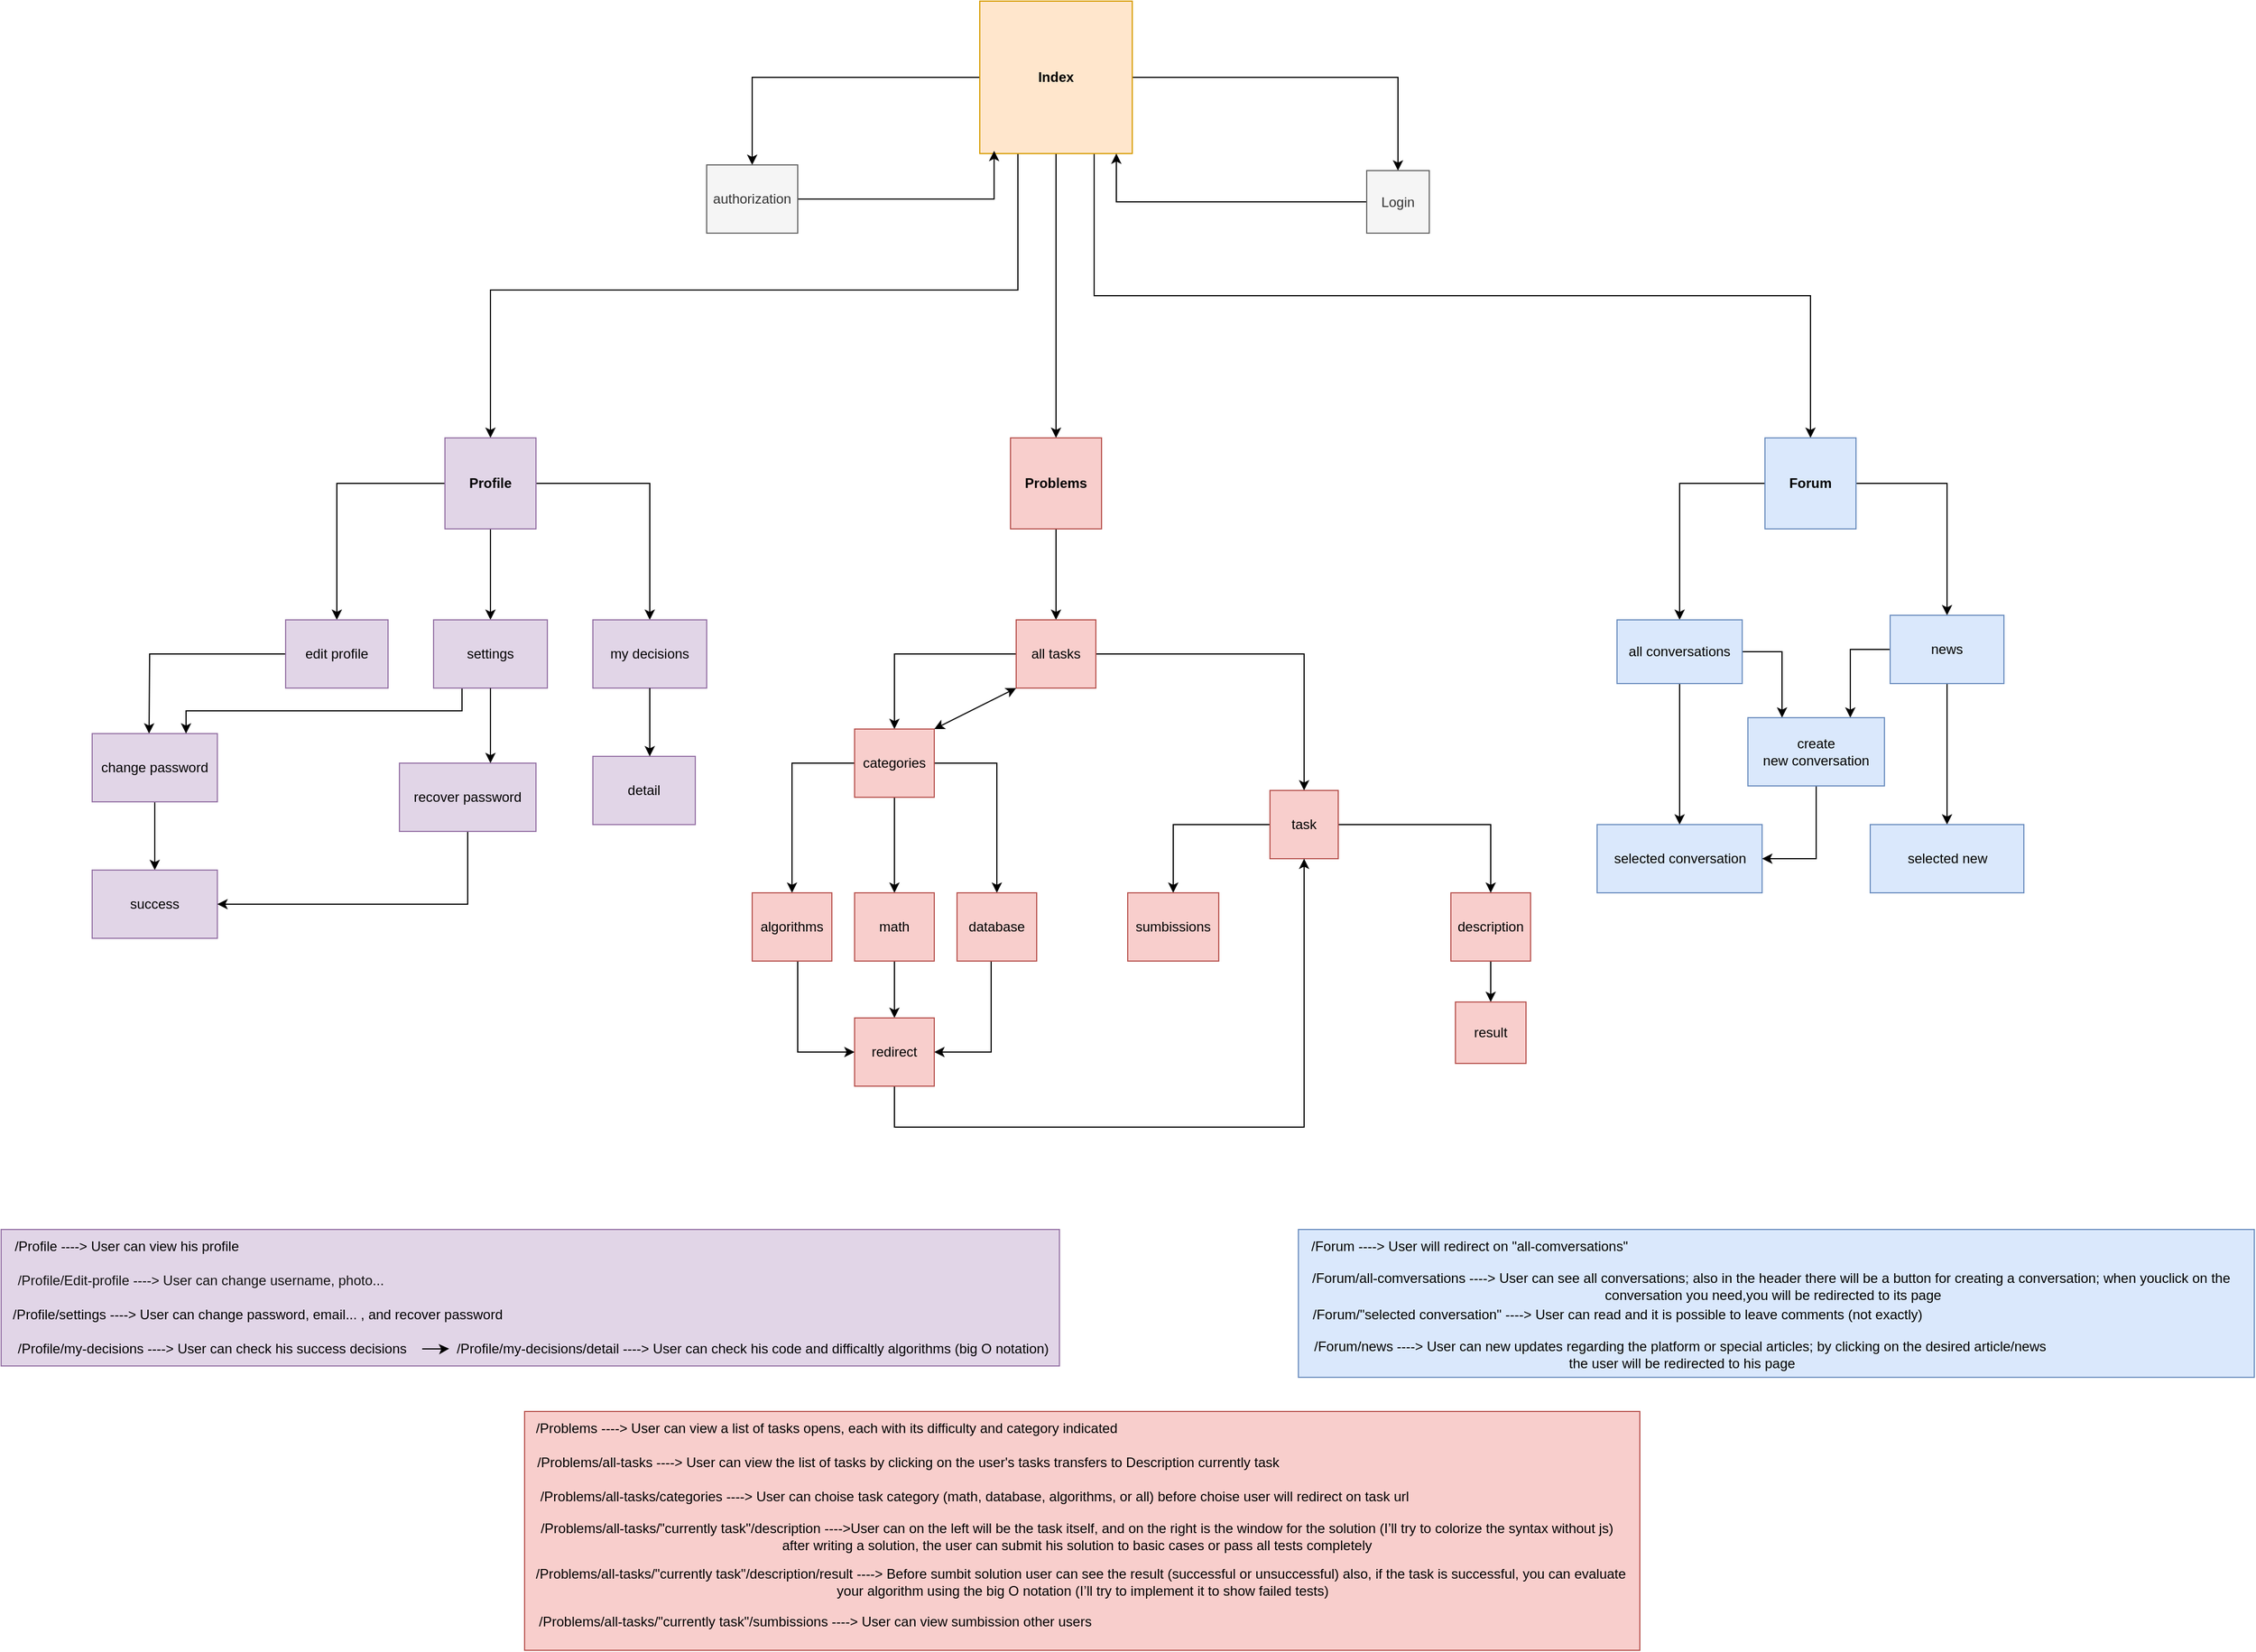 <mxfile version="22.1.22" type="embed">
  <diagram name="Страница — 1" id="gmuF4YxHFJCQdK4ufMwo">
    <mxGraphModel dx="1040" dy="417" grid="1" gridSize="10" guides="1" tooltips="1" connect="1" arrows="1" fold="1" page="1" pageScale="1" pageWidth="2023" pageHeight="1600" math="0" shadow="0">
      <root>
        <mxCell id="0" />
        <mxCell id="1" parent="0" />
        <mxCell id="JQ-gajG8BaSqQXnPwoOS-3" style="edgeStyle=orthogonalEdgeStyle;rounded=0;orthogonalLoop=1;jettySize=auto;html=1;" parent="1" source="JQ-gajG8BaSqQXnPwoOS-1" target="JQ-gajG8BaSqQXnPwoOS-2" edge="1">
          <mxGeometry relative="1" as="geometry" />
        </mxCell>
        <mxCell id="JQ-gajG8BaSqQXnPwoOS-10" style="edgeStyle=orthogonalEdgeStyle;rounded=0;orthogonalLoop=1;jettySize=auto;html=1;entryX=0.5;entryY=0;entryDx=0;entryDy=0;" parent="1" source="JQ-gajG8BaSqQXnPwoOS-1" target="JQ-gajG8BaSqQXnPwoOS-4" edge="1">
          <mxGeometry relative="1" as="geometry" />
        </mxCell>
        <mxCell id="JQ-gajG8BaSqQXnPwoOS-16" style="edgeStyle=orthogonalEdgeStyle;rounded=0;orthogonalLoop=1;jettySize=auto;html=1;exitX=0.25;exitY=1;exitDx=0;exitDy=0;" parent="1" source="JQ-gajG8BaSqQXnPwoOS-1" target="JQ-gajG8BaSqQXnPwoOS-8" edge="1">
          <mxGeometry relative="1" as="geometry">
            <Array as="points">
              <mxPoint x="894" y="384" />
              <mxPoint x="430" y="384" />
            </Array>
          </mxGeometry>
        </mxCell>
        <mxCell id="JQ-gajG8BaSqQXnPwoOS-39" style="edgeStyle=orthogonalEdgeStyle;rounded=0;orthogonalLoop=1;jettySize=auto;html=1;entryX=0.5;entryY=0;entryDx=0;entryDy=0;" parent="1" source="JQ-gajG8BaSqQXnPwoOS-1" target="JQ-gajG8BaSqQXnPwoOS-36" edge="1">
          <mxGeometry relative="1" as="geometry">
            <mxPoint x="837" y="259" as="sourcePoint" />
            <mxPoint x="710" y="594" as="targetPoint" />
            <Array as="points">
              <mxPoint x="927" y="504" />
              <mxPoint x="927" y="504" />
            </Array>
          </mxGeometry>
        </mxCell>
        <mxCell id="D0lG_j-dp6lIT1pnTbSd-2" style="edgeStyle=orthogonalEdgeStyle;rounded=0;orthogonalLoop=1;jettySize=auto;html=1;exitX=0.75;exitY=1;exitDx=0;exitDy=0;" parent="1" source="JQ-gajG8BaSqQXnPwoOS-1" target="D0lG_j-dp6lIT1pnTbSd-1" edge="1">
          <mxGeometry relative="1" as="geometry" />
        </mxCell>
        <mxCell id="JQ-gajG8BaSqQXnPwoOS-1" value="&lt;b&gt;Index&lt;/b&gt;" style="whiteSpace=wrap;html=1;aspect=fixed;fillColor=#ffe6cc;strokeColor=#d79b00;" parent="1" vertex="1">
          <mxGeometry x="860" y="130" width="134" height="134" as="geometry" />
        </mxCell>
        <mxCell id="JQ-gajG8BaSqQXnPwoOS-14" style="edgeStyle=orthogonalEdgeStyle;rounded=0;orthogonalLoop=1;jettySize=auto;html=1;entryX=0.094;entryY=0.982;entryDx=0;entryDy=0;entryPerimeter=0;" parent="1" source="JQ-gajG8BaSqQXnPwoOS-2" target="JQ-gajG8BaSqQXnPwoOS-1" edge="1">
          <mxGeometry relative="1" as="geometry">
            <mxPoint x="882" y="264" as="targetPoint" />
          </mxGeometry>
        </mxCell>
        <mxCell id="JQ-gajG8BaSqQXnPwoOS-2" value="authorization" style="rounded=0;whiteSpace=wrap;html=1;fillColor=#f5f5f5;fontColor=#333333;strokeColor=#666666;" parent="1" vertex="1">
          <mxGeometry x="620" y="274" width="80" height="60" as="geometry" />
        </mxCell>
        <mxCell id="JQ-gajG8BaSqQXnPwoOS-15" style="edgeStyle=orthogonalEdgeStyle;rounded=0;orthogonalLoop=1;jettySize=auto;html=1;" parent="1" source="JQ-gajG8BaSqQXnPwoOS-4" edge="1">
          <mxGeometry relative="1" as="geometry">
            <mxPoint x="980" y="264" as="targetPoint" />
            <Array as="points">
              <mxPoint x="980" y="306" />
              <mxPoint x="980" y="264" />
            </Array>
          </mxGeometry>
        </mxCell>
        <mxCell id="JQ-gajG8BaSqQXnPwoOS-4" value="Login" style="whiteSpace=wrap;html=1;aspect=fixed;fillColor=#f5f5f5;fontColor=#333333;strokeColor=#666666;" parent="1" vertex="1">
          <mxGeometry x="1200" y="279" width="55" height="55" as="geometry" />
        </mxCell>
        <mxCell id="JQ-gajG8BaSqQXnPwoOS-18" style="edgeStyle=orthogonalEdgeStyle;rounded=0;orthogonalLoop=1;jettySize=auto;html=1;" parent="1" source="JQ-gajG8BaSqQXnPwoOS-8" target="JQ-gajG8BaSqQXnPwoOS-17" edge="1">
          <mxGeometry relative="1" as="geometry" />
        </mxCell>
        <mxCell id="JQ-gajG8BaSqQXnPwoOS-26" style="edgeStyle=orthogonalEdgeStyle;rounded=0;orthogonalLoop=1;jettySize=auto;html=1;" parent="1" source="JQ-gajG8BaSqQXnPwoOS-8" target="JQ-gajG8BaSqQXnPwoOS-25" edge="1">
          <mxGeometry relative="1" as="geometry" />
        </mxCell>
        <mxCell id="JQ-gajG8BaSqQXnPwoOS-32" style="edgeStyle=orthogonalEdgeStyle;rounded=0;orthogonalLoop=1;jettySize=auto;html=1;entryX=0.5;entryY=0;entryDx=0;entryDy=0;" parent="1" source="JQ-gajG8BaSqQXnPwoOS-8" target="JQ-gajG8BaSqQXnPwoOS-27" edge="1">
          <mxGeometry relative="1" as="geometry" />
        </mxCell>
        <mxCell id="JQ-gajG8BaSqQXnPwoOS-8" value="&lt;b&gt;Profile&lt;/b&gt;" style="whiteSpace=wrap;html=1;aspect=fixed;fillColor=#e1d5e7;strokeColor=#9673a6;" parent="1" vertex="1">
          <mxGeometry x="390" y="514" width="80" height="80" as="geometry" />
        </mxCell>
        <mxCell id="JQ-gajG8BaSqQXnPwoOS-22" style="edgeStyle=orthogonalEdgeStyle;rounded=0;orthogonalLoop=1;jettySize=auto;html=1;" parent="1" source="JQ-gajG8BaSqQXnPwoOS-17" edge="1">
          <mxGeometry relative="1" as="geometry">
            <mxPoint x="130" y="774" as="targetPoint" />
          </mxGeometry>
        </mxCell>
        <mxCell id="JQ-gajG8BaSqQXnPwoOS-17" value="edit profile" style="whiteSpace=wrap;html=1;fillColor=#e1d5e7;strokeColor=#9673a6;" parent="1" vertex="1">
          <mxGeometry x="250" y="674" width="90" height="60" as="geometry" />
        </mxCell>
        <mxCell id="JQ-gajG8BaSqQXnPwoOS-24" style="edgeStyle=orthogonalEdgeStyle;rounded=0;orthogonalLoop=1;jettySize=auto;html=1;entryX=0.5;entryY=0;entryDx=0;entryDy=0;" parent="1" source="JQ-gajG8BaSqQXnPwoOS-19" edge="1">
          <mxGeometry relative="1" as="geometry">
            <mxPoint x="135" y="894" as="targetPoint" />
          </mxGeometry>
        </mxCell>
        <mxCell id="JQ-gajG8BaSqQXnPwoOS-19" value="change password" style="whiteSpace=wrap;html=1;fillColor=#e1d5e7;strokeColor=#9673a6;" parent="1" vertex="1">
          <mxGeometry x="80" y="774" width="110" height="60" as="geometry" />
        </mxCell>
        <mxCell id="JQ-gajG8BaSqQXnPwoOS-23" value="success" style="whiteSpace=wrap;html=1;fillColor=#e1d5e7;strokeColor=#9673a6;" parent="1" vertex="1">
          <mxGeometry x="80" y="894" width="110" height="60" as="geometry" />
        </mxCell>
        <mxCell id="JQ-gajG8BaSqQXnPwoOS-33" style="edgeStyle=orthogonalEdgeStyle;rounded=0;orthogonalLoop=1;jettySize=auto;html=1;entryX=0.75;entryY=0;entryDx=0;entryDy=0;exitX=0.25;exitY=1;exitDx=0;exitDy=0;" parent="1" source="JQ-gajG8BaSqQXnPwoOS-25" target="JQ-gajG8BaSqQXnPwoOS-19" edge="1">
          <mxGeometry relative="1" as="geometry">
            <Array as="points">
              <mxPoint x="405" y="754" />
              <mxPoint x="162" y="754" />
            </Array>
          </mxGeometry>
        </mxCell>
        <mxCell id="JQ-gajG8BaSqQXnPwoOS-25" value="settings" style="whiteSpace=wrap;html=1;fillColor=#e1d5e7;strokeColor=#9673a6;" parent="1" vertex="1">
          <mxGeometry x="380" y="674" width="100" height="60" as="geometry" />
        </mxCell>
        <mxCell id="JQ-gajG8BaSqQXnPwoOS-27" value="my decisions" style="whiteSpace=wrap;html=1;fillColor=#e1d5e7;strokeColor=#9673a6;" parent="1" vertex="1">
          <mxGeometry x="520" y="674" width="100" height="60" as="geometry" />
        </mxCell>
        <mxCell id="JQ-gajG8BaSqQXnPwoOS-30" style="edgeStyle=orthogonalEdgeStyle;rounded=0;orthogonalLoop=1;jettySize=auto;html=1;entryX=1;entryY=0.5;entryDx=0;entryDy=0;exitX=0.5;exitY=1;exitDx=0;exitDy=0;" parent="1" source="JQ-gajG8BaSqQXnPwoOS-28" edge="1">
          <mxGeometry relative="1" as="geometry">
            <mxPoint x="190" y="924" as="targetPoint" />
            <Array as="points">
              <mxPoint x="410" y="924" />
            </Array>
          </mxGeometry>
        </mxCell>
        <mxCell id="JQ-gajG8BaSqQXnPwoOS-28" value="recover password" style="whiteSpace=wrap;html=1;fillColor=#e1d5e7;strokeColor=#9673a6;" parent="1" vertex="1">
          <mxGeometry x="350" y="800" width="120" height="60" as="geometry" />
        </mxCell>
        <mxCell id="JQ-gajG8BaSqQXnPwoOS-34" value="detail" style="whiteSpace=wrap;html=1;fillColor=#e1d5e7;strokeColor=#9673a6;" parent="1" vertex="1">
          <mxGeometry x="520" y="794" width="90" height="60" as="geometry" />
        </mxCell>
        <mxCell id="JQ-gajG8BaSqQXnPwoOS-35" style="edgeStyle=orthogonalEdgeStyle;rounded=0;orthogonalLoop=1;jettySize=auto;html=1;" parent="1" source="JQ-gajG8BaSqQXnPwoOS-27" edge="1">
          <mxGeometry relative="1" as="geometry">
            <mxPoint x="570" y="794" as="targetPoint" />
          </mxGeometry>
        </mxCell>
        <mxCell id="D0lG_j-dp6lIT1pnTbSd-38" style="edgeStyle=orthogonalEdgeStyle;rounded=0;orthogonalLoop=1;jettySize=auto;html=1;entryX=0.5;entryY=0;entryDx=0;entryDy=0;" parent="1" source="JQ-gajG8BaSqQXnPwoOS-36" target="JQ-gajG8BaSqQXnPwoOS-40" edge="1">
          <mxGeometry relative="1" as="geometry" />
        </mxCell>
        <mxCell id="JQ-gajG8BaSqQXnPwoOS-36" value="&lt;b&gt;Problems&lt;/b&gt;" style="whiteSpace=wrap;html=1;fillColor=#f8cecc;strokeColor=#b85450;" parent="1" vertex="1">
          <mxGeometry x="887" y="514" width="80" height="80" as="geometry" />
        </mxCell>
        <mxCell id="D0lG_j-dp6lIT1pnTbSd-39" style="edgeStyle=orthogonalEdgeStyle;rounded=0;orthogonalLoop=1;jettySize=auto;html=1;" parent="1" source="JQ-gajG8BaSqQXnPwoOS-40" target="JQ-gajG8BaSqQXnPwoOS-51" edge="1">
          <mxGeometry relative="1" as="geometry" />
        </mxCell>
        <mxCell id="D0lG_j-dp6lIT1pnTbSd-40" style="edgeStyle=orthogonalEdgeStyle;rounded=0;orthogonalLoop=1;jettySize=auto;html=1;entryX=0.5;entryY=0;entryDx=0;entryDy=0;" parent="1" source="JQ-gajG8BaSqQXnPwoOS-40" target="JQ-gajG8BaSqQXnPwoOS-44" edge="1">
          <mxGeometry relative="1" as="geometry" />
        </mxCell>
        <mxCell id="JQ-gajG8BaSqQXnPwoOS-40" value="all tasks" style="whiteSpace=wrap;html=1;fillColor=#f8cecc;strokeColor=#b85450;" parent="1" vertex="1">
          <mxGeometry x="892" y="674" width="70" height="60" as="geometry" />
        </mxCell>
        <mxCell id="D0lG_j-dp6lIT1pnTbSd-47" style="edgeStyle=orthogonalEdgeStyle;rounded=0;orthogonalLoop=1;jettySize=auto;html=1;entryX=0.5;entryY=0;entryDx=0;entryDy=0;" parent="1" source="JQ-gajG8BaSqQXnPwoOS-42" target="JQ-gajG8BaSqQXnPwoOS-49" edge="1">
          <mxGeometry relative="1" as="geometry" />
        </mxCell>
        <mxCell id="JQ-gajG8BaSqQXnPwoOS-42" value="description" style="whiteSpace=wrap;html=1;fillColor=#f8cecc;strokeColor=#b85450;" parent="1" vertex="1">
          <mxGeometry x="1274" y="914" width="70" height="60" as="geometry" />
        </mxCell>
        <mxCell id="JQ-gajG8BaSqQXnPwoOS-46" style="edgeStyle=orthogonalEdgeStyle;rounded=0;orthogonalLoop=1;jettySize=auto;html=1;entryX=0.5;entryY=0;entryDx=0;entryDy=0;" parent="1" source="JQ-gajG8BaSqQXnPwoOS-44" target="JQ-gajG8BaSqQXnPwoOS-42" edge="1">
          <mxGeometry relative="1" as="geometry" />
        </mxCell>
        <mxCell id="JQ-gajG8BaSqQXnPwoOS-48" value="" style="edgeStyle=orthogonalEdgeStyle;rounded=0;orthogonalLoop=1;jettySize=auto;html=1;" parent="1" source="JQ-gajG8BaSqQXnPwoOS-44" target="JQ-gajG8BaSqQXnPwoOS-47" edge="1">
          <mxGeometry relative="1" as="geometry" />
        </mxCell>
        <mxCell id="JQ-gajG8BaSqQXnPwoOS-44" value="task" style="whiteSpace=wrap;html=1;fillColor=#f8cecc;strokeColor=#b85450;" parent="1" vertex="1">
          <mxGeometry x="1115" y="824" width="60" height="60" as="geometry" />
        </mxCell>
        <mxCell id="JQ-gajG8BaSqQXnPwoOS-47" value="sumbissions" style="whiteSpace=wrap;html=1;fillColor=#f8cecc;strokeColor=#b85450;" parent="1" vertex="1">
          <mxGeometry x="990" y="914" width="80" height="60" as="geometry" />
        </mxCell>
        <mxCell id="JQ-gajG8BaSqQXnPwoOS-49" value="result" style="whiteSpace=wrap;html=1;fillColor=#f8cecc;strokeColor=#b85450;" parent="1" vertex="1">
          <mxGeometry x="1278" y="1010" width="62" height="54" as="geometry" />
        </mxCell>
        <mxCell id="JQ-gajG8BaSqQXnPwoOS-59" style="edgeStyle=orthogonalEdgeStyle;rounded=0;orthogonalLoop=1;jettySize=auto;html=1;entryX=0.5;entryY=0;entryDx=0;entryDy=0;" parent="1" source="JQ-gajG8BaSqQXnPwoOS-51" target="JQ-gajG8BaSqQXnPwoOS-58" edge="1">
          <mxGeometry relative="1" as="geometry" />
        </mxCell>
        <mxCell id="JQ-gajG8BaSqQXnPwoOS-61" style="edgeStyle=orthogonalEdgeStyle;rounded=0;orthogonalLoop=1;jettySize=auto;html=1;entryX=0.5;entryY=0;entryDx=0;entryDy=0;" parent="1" source="JQ-gajG8BaSqQXnPwoOS-51" target="JQ-gajG8BaSqQXnPwoOS-60" edge="1">
          <mxGeometry relative="1" as="geometry" />
        </mxCell>
        <mxCell id="JQ-gajG8BaSqQXnPwoOS-62" style="edgeStyle=orthogonalEdgeStyle;rounded=0;orthogonalLoop=1;jettySize=auto;html=1;entryX=0.5;entryY=0;entryDx=0;entryDy=0;" parent="1" source="JQ-gajG8BaSqQXnPwoOS-51" target="JQ-gajG8BaSqQXnPwoOS-56" edge="1">
          <mxGeometry relative="1" as="geometry" />
        </mxCell>
        <mxCell id="JQ-gajG8BaSqQXnPwoOS-51" value="categories" style="whiteSpace=wrap;html=1;fillColor=#f8cecc;strokeColor=#b85450;" parent="1" vertex="1">
          <mxGeometry x="750" y="770" width="70" height="60" as="geometry" />
        </mxCell>
        <mxCell id="JQ-gajG8BaSqQXnPwoOS-66" style="edgeStyle=orthogonalEdgeStyle;rounded=0;orthogonalLoop=1;jettySize=auto;html=1;entryX=1;entryY=0.5;entryDx=0;entryDy=0;" parent="1" source="JQ-gajG8BaSqQXnPwoOS-56" target="JQ-gajG8BaSqQXnPwoOS-64" edge="1">
          <mxGeometry relative="1" as="geometry">
            <mxPoint x="875" y="1084" as="targetPoint" />
            <Array as="points">
              <mxPoint x="870" y="1054" />
            </Array>
          </mxGeometry>
        </mxCell>
        <mxCell id="JQ-gajG8BaSqQXnPwoOS-56" value="database" style="whiteSpace=wrap;html=1;fillColor=#f8cecc;strokeColor=#b85450;" parent="1" vertex="1">
          <mxGeometry x="840" y="914" width="70" height="60" as="geometry" />
        </mxCell>
        <mxCell id="JQ-gajG8BaSqQXnPwoOS-67" style="edgeStyle=orthogonalEdgeStyle;rounded=0;orthogonalLoop=1;jettySize=auto;html=1;entryX=0.5;entryY=0;entryDx=0;entryDy=0;" parent="1" source="JQ-gajG8BaSqQXnPwoOS-58" target="JQ-gajG8BaSqQXnPwoOS-64" edge="1">
          <mxGeometry relative="1" as="geometry" />
        </mxCell>
        <mxCell id="JQ-gajG8BaSqQXnPwoOS-58" value="math" style="whiteSpace=wrap;html=1;fillColor=#f8cecc;strokeColor=#b85450;" parent="1" vertex="1">
          <mxGeometry x="750" y="914" width="70" height="60" as="geometry" />
        </mxCell>
        <mxCell id="JQ-gajG8BaSqQXnPwoOS-68" style="edgeStyle=orthogonalEdgeStyle;rounded=0;orthogonalLoop=1;jettySize=auto;html=1;entryX=0;entryY=0.5;entryDx=0;entryDy=0;" parent="1" source="JQ-gajG8BaSqQXnPwoOS-60" target="JQ-gajG8BaSqQXnPwoOS-64" edge="1">
          <mxGeometry relative="1" as="geometry">
            <Array as="points">
              <mxPoint x="700" y="1054" />
            </Array>
          </mxGeometry>
        </mxCell>
        <mxCell id="JQ-gajG8BaSqQXnPwoOS-60" value="algorithms" style="whiteSpace=wrap;html=1;fillColor=#f8cecc;strokeColor=#b85450;" parent="1" vertex="1">
          <mxGeometry x="660" y="914" width="70" height="60" as="geometry" />
        </mxCell>
        <mxCell id="D0lG_j-dp6lIT1pnTbSd-48" style="edgeStyle=orthogonalEdgeStyle;rounded=0;orthogonalLoop=1;jettySize=auto;html=1;entryX=0.5;entryY=1;entryDx=0;entryDy=0;" parent="1" source="JQ-gajG8BaSqQXnPwoOS-64" target="JQ-gajG8BaSqQXnPwoOS-44" edge="1">
          <mxGeometry relative="1" as="geometry">
            <Array as="points">
              <mxPoint x="785" y="1120" />
              <mxPoint x="1145" y="1120" />
            </Array>
          </mxGeometry>
        </mxCell>
        <mxCell id="JQ-gajG8BaSqQXnPwoOS-64" value="redirect" style="whiteSpace=wrap;html=1;fillColor=#f8cecc;strokeColor=#b85450;" parent="1" vertex="1">
          <mxGeometry x="750" y="1024" width="70" height="60" as="geometry" />
        </mxCell>
        <mxCell id="D0lG_j-dp6lIT1pnTbSd-4" style="edgeStyle=orthogonalEdgeStyle;rounded=0;orthogonalLoop=1;jettySize=auto;html=1;exitX=0;exitY=0.5;exitDx=0;exitDy=0;entryX=0.5;entryY=0;entryDx=0;entryDy=0;" parent="1" source="D0lG_j-dp6lIT1pnTbSd-1" target="D0lG_j-dp6lIT1pnTbSd-3" edge="1">
          <mxGeometry relative="1" as="geometry" />
        </mxCell>
        <mxCell id="D0lG_j-dp6lIT1pnTbSd-6" style="edgeStyle=orthogonalEdgeStyle;rounded=0;orthogonalLoop=1;jettySize=auto;html=1;exitX=1;exitY=0.5;exitDx=0;exitDy=0;" parent="1" source="D0lG_j-dp6lIT1pnTbSd-1" target="D0lG_j-dp6lIT1pnTbSd-5" edge="1">
          <mxGeometry relative="1" as="geometry" />
        </mxCell>
        <mxCell id="D0lG_j-dp6lIT1pnTbSd-1" value="&lt;b&gt;Forum&lt;/b&gt;" style="whiteSpace=wrap;html=1;fillColor=#dae8fc;strokeColor=#6c8ebf;" parent="1" vertex="1">
          <mxGeometry x="1550" y="514" width="80" height="80" as="geometry" />
        </mxCell>
        <mxCell id="D0lG_j-dp6lIT1pnTbSd-10" style="edgeStyle=orthogonalEdgeStyle;rounded=0;orthogonalLoop=1;jettySize=auto;html=1;entryX=0.5;entryY=0;entryDx=0;entryDy=0;" parent="1" source="D0lG_j-dp6lIT1pnTbSd-3" target="D0lG_j-dp6lIT1pnTbSd-7" edge="1">
          <mxGeometry relative="1" as="geometry" />
        </mxCell>
        <mxCell id="D0lG_j-dp6lIT1pnTbSd-15" style="edgeStyle=orthogonalEdgeStyle;rounded=0;orthogonalLoop=1;jettySize=auto;html=1;exitX=1;exitY=0.5;exitDx=0;exitDy=0;entryX=0.25;entryY=0;entryDx=0;entryDy=0;" parent="1" source="D0lG_j-dp6lIT1pnTbSd-3" target="D0lG_j-dp6lIT1pnTbSd-13" edge="1">
          <mxGeometry relative="1" as="geometry" />
        </mxCell>
        <mxCell id="D0lG_j-dp6lIT1pnTbSd-3" value="all conversations" style="whiteSpace=wrap;html=1;fillColor=#dae8fc;strokeColor=#6c8ebf;" parent="1" vertex="1">
          <mxGeometry x="1420" y="674" width="110" height="56" as="geometry" />
        </mxCell>
        <mxCell id="D0lG_j-dp6lIT1pnTbSd-12" style="edgeStyle=orthogonalEdgeStyle;rounded=0;orthogonalLoop=1;jettySize=auto;html=1;exitX=0.5;exitY=1;exitDx=0;exitDy=0;entryX=0.5;entryY=0;entryDx=0;entryDy=0;" parent="1" source="D0lG_j-dp6lIT1pnTbSd-5" target="D0lG_j-dp6lIT1pnTbSd-11" edge="1">
          <mxGeometry relative="1" as="geometry" />
        </mxCell>
        <mxCell id="D0lG_j-dp6lIT1pnTbSd-14" style="edgeStyle=orthogonalEdgeStyle;rounded=0;orthogonalLoop=1;jettySize=auto;html=1;exitX=0;exitY=0.5;exitDx=0;exitDy=0;entryX=0.75;entryY=0;entryDx=0;entryDy=0;" parent="1" source="D0lG_j-dp6lIT1pnTbSd-5" target="D0lG_j-dp6lIT1pnTbSd-13" edge="1">
          <mxGeometry relative="1" as="geometry" />
        </mxCell>
        <mxCell id="D0lG_j-dp6lIT1pnTbSd-5" value="news" style="whiteSpace=wrap;html=1;fillColor=#dae8fc;strokeColor=#6c8ebf;" parent="1" vertex="1">
          <mxGeometry x="1660" y="670" width="100" height="60" as="geometry" />
        </mxCell>
        <mxCell id="D0lG_j-dp6lIT1pnTbSd-7" value="selected&amp;nbsp;conversation" style="whiteSpace=wrap;html=1;fillColor=#dae8fc;strokeColor=#6c8ebf;" parent="1" vertex="1">
          <mxGeometry x="1402.5" y="854" width="145" height="60" as="geometry" />
        </mxCell>
        <mxCell id="D0lG_j-dp6lIT1pnTbSd-11" value="selected new" style="whiteSpace=wrap;html=1;fillColor=#dae8fc;strokeColor=#6c8ebf;" parent="1" vertex="1">
          <mxGeometry x="1642.5" y="854" width="135" height="60" as="geometry" />
        </mxCell>
        <mxCell id="D0lG_j-dp6lIT1pnTbSd-16" style="edgeStyle=orthogonalEdgeStyle;rounded=0;orthogonalLoop=1;jettySize=auto;html=1;exitX=0.5;exitY=1;exitDx=0;exitDy=0;entryX=1;entryY=0.5;entryDx=0;entryDy=0;" parent="1" source="D0lG_j-dp6lIT1pnTbSd-13" target="D0lG_j-dp6lIT1pnTbSd-7" edge="1">
          <mxGeometry relative="1" as="geometry" />
        </mxCell>
        <mxCell id="D0lG_j-dp6lIT1pnTbSd-13" value="create new&amp;nbsp;conversation" style="whiteSpace=wrap;html=1;fillColor=#dae8fc;strokeColor=#6c8ebf;" parent="1" vertex="1">
          <mxGeometry x="1535" y="760" width="120" height="60" as="geometry" />
        </mxCell>
        <mxCell id="D0lG_j-dp6lIT1pnTbSd-20" value="" style="rounded=0;whiteSpace=wrap;html=1;fillColor=#e1d5e7;strokeColor=#9673a6;" parent="1" vertex="1">
          <mxGeometry y="1210" width="930" height="120" as="geometry" />
        </mxCell>
        <mxCell id="D0lG_j-dp6lIT1pnTbSd-22" value="/Profile/Edit-profile ----&amp;gt; User can сhange username, photo..." style="text;html=1;align=center;verticalAlign=middle;resizable=0;points=[];autosize=1;fontColor=#121212;" parent="1" vertex="1">
          <mxGeometry y="1240" width="350" height="30" as="geometry" />
        </mxCell>
        <mxCell id="D0lG_j-dp6lIT1pnTbSd-23" value="/Profile ----&amp;gt; User can view his profile" style="text;html=1;align=center;verticalAlign=middle;resizable=0;points=[];autosize=1;strokeColor=none;fillColor=none;" parent="1" vertex="1">
          <mxGeometry y="1210" width="220" height="30" as="geometry" />
        </mxCell>
        <mxCell id="D0lG_j-dp6lIT1pnTbSd-25" value="/Profile/settings ----&amp;gt; User can change password, email... , and recover password" style="text;html=1;align=center;verticalAlign=middle;resizable=0;points=[];autosize=1;strokeColor=none;fillColor=none;" parent="1" vertex="1">
          <mxGeometry y="1270" width="450" height="30" as="geometry" />
        </mxCell>
        <mxCell id="D0lG_j-dp6lIT1pnTbSd-26" value="/Profile/my-decisions ----&amp;gt; User can check his success decisions" style="text;html=1;align=center;verticalAlign=middle;resizable=0;points=[];autosize=1;strokeColor=none;fillColor=none;" parent="1" vertex="1">
          <mxGeometry y="1300" width="370" height="30" as="geometry" />
        </mxCell>
        <mxCell id="D0lG_j-dp6lIT1pnTbSd-29" value="/Profile/my-decisions/detail ----&amp;gt; User can check his code and difficaltly algorithms (big O notation)" style="text;html=1;align=center;verticalAlign=middle;resizable=0;points=[];autosize=1;strokeColor=none;fillColor=none;" parent="1" vertex="1">
          <mxGeometry x="390" y="1300" width="540" height="30" as="geometry" />
        </mxCell>
        <mxCell id="D0lG_j-dp6lIT1pnTbSd-32" style="edgeStyle=orthogonalEdgeStyle;rounded=0;orthogonalLoop=1;jettySize=auto;html=1;entryX=0.007;entryY=0.494;entryDx=0;entryDy=0;entryPerimeter=0;" parent="1" source="D0lG_j-dp6lIT1pnTbSd-26" target="D0lG_j-dp6lIT1pnTbSd-29" edge="1">
          <mxGeometry relative="1" as="geometry" />
        </mxCell>
        <mxCell id="D0lG_j-dp6lIT1pnTbSd-33" value="" style="whiteSpace=wrap;html=1;fillColor=#f8cecc;strokeColor=#b85450;" parent="1" vertex="1">
          <mxGeometry x="460" y="1370" width="980" height="210" as="geometry" />
        </mxCell>
        <mxCell id="D0lG_j-dp6lIT1pnTbSd-34" value="/Problems ----&amp;gt; User can view&amp;nbsp;a list of tasks opens, each with its difficulty and category indicated" style="text;html=1;align=center;verticalAlign=middle;resizable=0;points=[];autosize=1;strokeColor=none;fillColor=none;" parent="1" vertex="1">
          <mxGeometry x="460" y="1370" width="530" height="30" as="geometry" />
        </mxCell>
        <mxCell id="D0lG_j-dp6lIT1pnTbSd-35" value="/Problems/all-tasks ----&amp;gt; User can view&amp;nbsp;the list of tasks by clicking on the user&#39;s tasks transfers to Description currently task&amp;nbsp;&amp;nbsp;" style="text;html=1;align=center;verticalAlign=middle;resizable=0;points=[];autosize=1;strokeColor=none;fillColor=none;" parent="1" vertex="1">
          <mxGeometry x="460" y="1400" width="680" height="30" as="geometry" />
        </mxCell>
        <mxCell id="D0lG_j-dp6lIT1pnTbSd-36" value="/Problems/all-tasks/categories ----&amp;gt; User can choise task category (math, database, algorithms, or all) before choise user will redirect on task url" style="text;html=1;align=center;verticalAlign=middle;resizable=0;points=[];autosize=1;strokeColor=none;fillColor=none;" parent="1" vertex="1">
          <mxGeometry x="460" y="1430" width="790" height="30" as="geometry" />
        </mxCell>
        <mxCell id="D0lG_j-dp6lIT1pnTbSd-37" style="edgeStyle=orthogonalEdgeStyle;rounded=0;orthogonalLoop=1;jettySize=auto;html=1;" parent="1" source="JQ-gajG8BaSqQXnPwoOS-25" edge="1">
          <mxGeometry relative="1" as="geometry">
            <mxPoint x="430" y="800" as="targetPoint" />
          </mxGeometry>
        </mxCell>
        <mxCell id="D0lG_j-dp6lIT1pnTbSd-42" value="" style="endArrow=classic;startArrow=classic;html=1;rounded=0;exitX=1;exitY=0;exitDx=0;exitDy=0;entryX=0;entryY=1;entryDx=0;entryDy=0;" parent="1" source="JQ-gajG8BaSqQXnPwoOS-51" target="JQ-gajG8BaSqQXnPwoOS-40" edge="1">
          <mxGeometry width="50" height="50" relative="1" as="geometry">
            <mxPoint x="830" y="780" as="sourcePoint" />
            <mxPoint x="880" y="730" as="targetPoint" />
          </mxGeometry>
        </mxCell>
        <mxCell id="D0lG_j-dp6lIT1pnTbSd-45" value="/Problems/all-tasks/&quot;currently task&quot;/description ----&amp;gt;User can&amp;nbsp;&lt;span style=&quot;background-color: initial;&quot;&gt;on the left will be the task itself, and on the right is the window for the solution (I’ll try to colorize the syntax without js)&lt;/span&gt;&lt;div&gt;after writing a solution, the user can submit his solution to basic cases or pass all tests completely&lt;/div&gt;" style="text;html=1;align=center;verticalAlign=middle;resizable=0;points=[];autosize=1;strokeColor=none;fillColor=none;" parent="1" vertex="1">
          <mxGeometry x="460" y="1460" width="970" height="40" as="geometry" />
        </mxCell>
        <mxCell id="D0lG_j-dp6lIT1pnTbSd-46" value="/Problems/all-tasks/&quot;currently task&quot;/description/result ----&amp;gt; Before sumbit solution user can&amp;nbsp;see the result (successful or unsuccessful) also,&lt;span style=&quot;background-color: initial;&quot;&gt;&amp;nbsp;if the task is successful, you can evaluate&amp;nbsp;&lt;/span&gt;&lt;div&gt;&lt;span style=&quot;background-color: initial;&quot;&gt;your algorithm using the big O notation (I’ll try to implement it to show failed tests)&lt;/span&gt;&lt;/div&gt;" style="text;html=1;align=center;verticalAlign=middle;resizable=0;points=[];autosize=1;strokeColor=none;fillColor=none;" parent="1" vertex="1">
          <mxGeometry x="460" y="1500" width="980" height="40" as="geometry" />
        </mxCell>
        <mxCell id="D0lG_j-dp6lIT1pnTbSd-49" value="/Problems/all-tasks/&quot;currently task&quot;/sumbissions ----&amp;gt; User can view sumbission other users" style="text;html=1;align=center;verticalAlign=middle;resizable=0;points=[];autosize=1;strokeColor=none;fillColor=none;" parent="1" vertex="1">
          <mxGeometry x="460" y="1540" width="510" height="30" as="geometry" />
        </mxCell>
        <mxCell id="D0lG_j-dp6lIT1pnTbSd-50" value="" style="whiteSpace=wrap;html=1;fillColor=#dae8fc;strokeColor=#6c8ebf;" parent="1" vertex="1">
          <mxGeometry x="1140" y="1210" width="840" height="130" as="geometry" />
        </mxCell>
        <mxCell id="D0lG_j-dp6lIT1pnTbSd-51" value="/Forum ----&amp;gt; User will redirect on &quot;all-comversations&quot;" style="text;html=1;align=center;verticalAlign=middle;resizable=0;points=[];autosize=1;strokeColor=none;fillColor=none;" parent="1" vertex="1">
          <mxGeometry x="1140" y="1210" width="300" height="30" as="geometry" />
        </mxCell>
        <mxCell id="D0lG_j-dp6lIT1pnTbSd-52" value="/Forum/all-comversations ----&amp;gt; User can&amp;nbsp;see all conversations; also in the header there will be a button for creating a conversation; when you&lt;span style=&quot;background-color: initial;&quot;&gt;click on the&lt;/span&gt;&lt;div&gt;&lt;span style=&quot;background-color: initial;&quot;&gt;&amp;nbsp;conversation you need,&lt;/span&gt;&lt;span style=&quot;background-color: initial;&quot;&gt;you will be redirected to its page&lt;/span&gt;&lt;/div&gt;" style="text;html=1;align=center;verticalAlign=middle;resizable=0;points=[];autosize=1;strokeColor=none;fillColor=none;" parent="1" vertex="1">
          <mxGeometry x="1140" y="1240" width="830" height="40" as="geometry" />
        </mxCell>
        <mxCell id="D0lG_j-dp6lIT1pnTbSd-53" value="/Forum/&quot;selected conversation&quot; ----&amp;gt; User can read&amp;nbsp;and it is possible to leave comments (not exactly)" style="text;html=1;align=center;verticalAlign=middle;resizable=0;points=[];autosize=1;strokeColor=none;fillColor=none;" parent="1" vertex="1">
          <mxGeometry x="1140" y="1270" width="560" height="30" as="geometry" />
        </mxCell>
        <mxCell id="D0lG_j-dp6lIT1pnTbSd-54" value="/Forum/news ----&amp;gt; User can new updates regarding the platform or special articles; by clicking on the desired article/news&lt;div&gt;&amp;nbsp;the user will be redirected to his page&lt;/div&gt;" style="text;html=1;align=center;verticalAlign=middle;resizable=0;points=[];autosize=1;strokeColor=none;fillColor=none;" parent="1" vertex="1">
          <mxGeometry x="1140" y="1300" width="670" height="40" as="geometry" />
        </mxCell>
      </root>
    </mxGraphModel>
  </diagram>
</mxfile>
